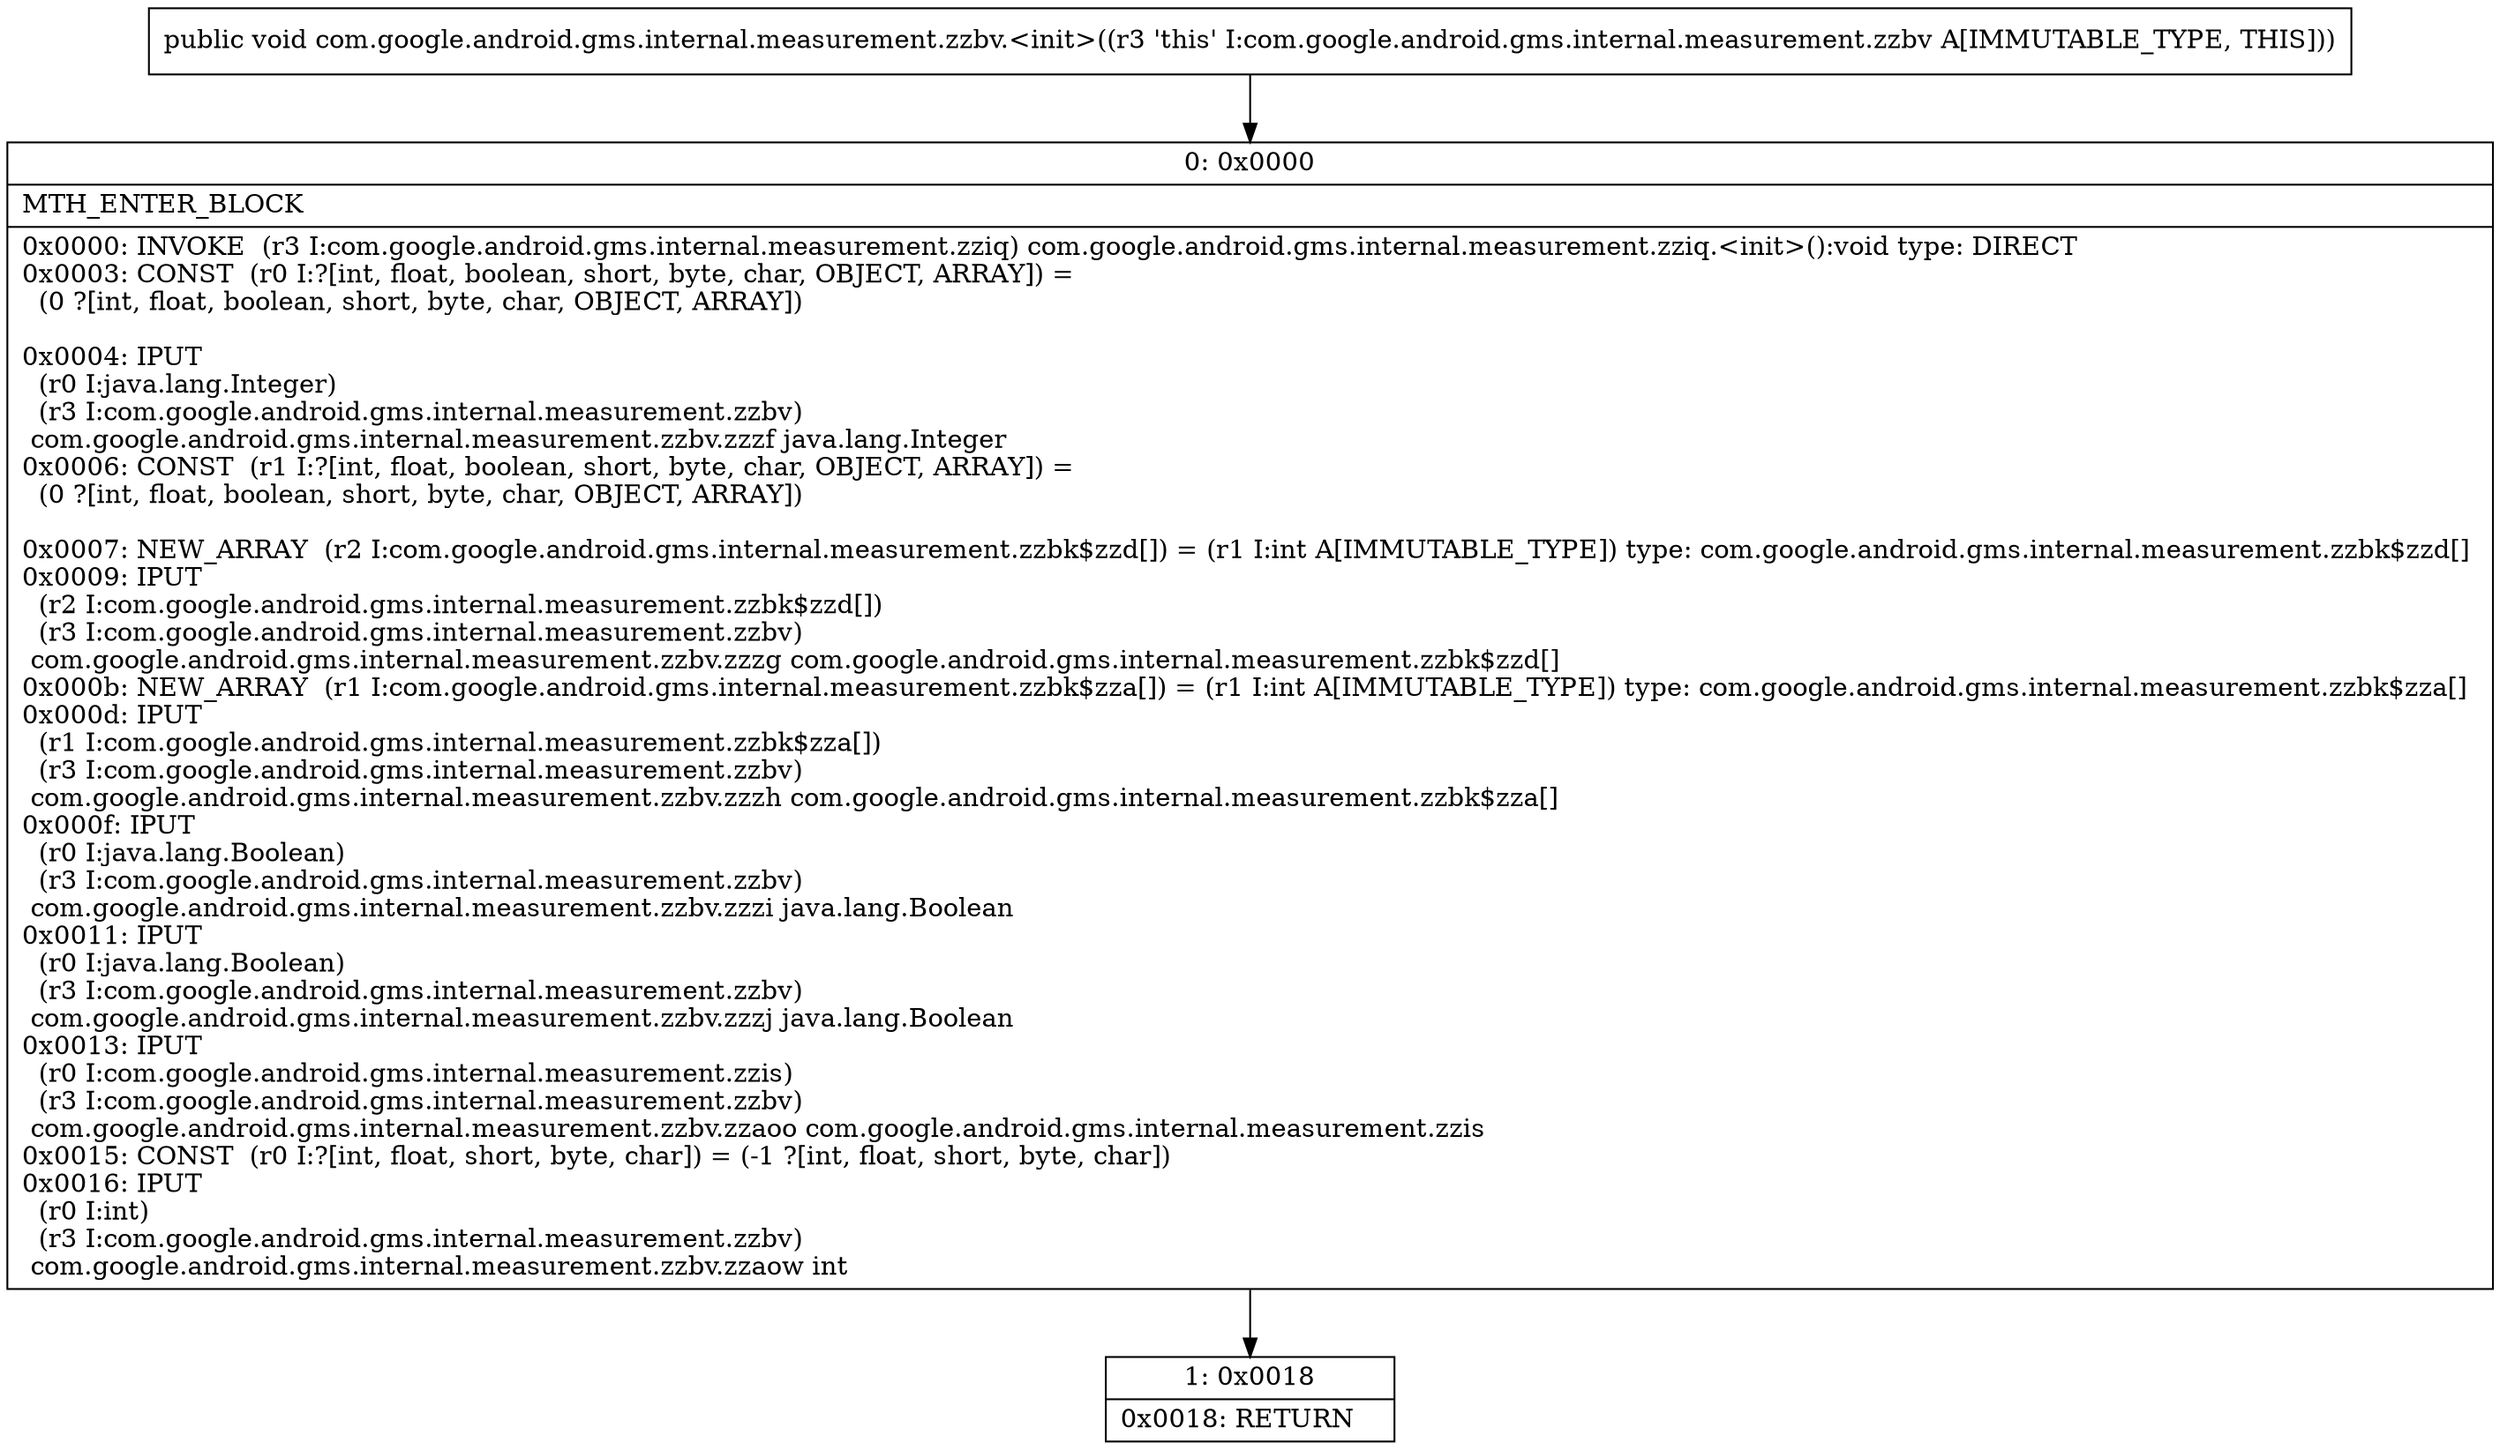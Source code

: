 digraph "CFG forcom.google.android.gms.internal.measurement.zzbv.\<init\>()V" {
Node_0 [shape=record,label="{0\:\ 0x0000|MTH_ENTER_BLOCK\l|0x0000: INVOKE  (r3 I:com.google.android.gms.internal.measurement.zziq) com.google.android.gms.internal.measurement.zziq.\<init\>():void type: DIRECT \l0x0003: CONST  (r0 I:?[int, float, boolean, short, byte, char, OBJECT, ARRAY]) = \l  (0 ?[int, float, boolean, short, byte, char, OBJECT, ARRAY])\l \l0x0004: IPUT  \l  (r0 I:java.lang.Integer)\l  (r3 I:com.google.android.gms.internal.measurement.zzbv)\l com.google.android.gms.internal.measurement.zzbv.zzzf java.lang.Integer \l0x0006: CONST  (r1 I:?[int, float, boolean, short, byte, char, OBJECT, ARRAY]) = \l  (0 ?[int, float, boolean, short, byte, char, OBJECT, ARRAY])\l \l0x0007: NEW_ARRAY  (r2 I:com.google.android.gms.internal.measurement.zzbk$zzd[]) = (r1 I:int A[IMMUTABLE_TYPE]) type: com.google.android.gms.internal.measurement.zzbk$zzd[] \l0x0009: IPUT  \l  (r2 I:com.google.android.gms.internal.measurement.zzbk$zzd[])\l  (r3 I:com.google.android.gms.internal.measurement.zzbv)\l com.google.android.gms.internal.measurement.zzbv.zzzg com.google.android.gms.internal.measurement.zzbk$zzd[] \l0x000b: NEW_ARRAY  (r1 I:com.google.android.gms.internal.measurement.zzbk$zza[]) = (r1 I:int A[IMMUTABLE_TYPE]) type: com.google.android.gms.internal.measurement.zzbk$zza[] \l0x000d: IPUT  \l  (r1 I:com.google.android.gms.internal.measurement.zzbk$zza[])\l  (r3 I:com.google.android.gms.internal.measurement.zzbv)\l com.google.android.gms.internal.measurement.zzbv.zzzh com.google.android.gms.internal.measurement.zzbk$zza[] \l0x000f: IPUT  \l  (r0 I:java.lang.Boolean)\l  (r3 I:com.google.android.gms.internal.measurement.zzbv)\l com.google.android.gms.internal.measurement.zzbv.zzzi java.lang.Boolean \l0x0011: IPUT  \l  (r0 I:java.lang.Boolean)\l  (r3 I:com.google.android.gms.internal.measurement.zzbv)\l com.google.android.gms.internal.measurement.zzbv.zzzj java.lang.Boolean \l0x0013: IPUT  \l  (r0 I:com.google.android.gms.internal.measurement.zzis)\l  (r3 I:com.google.android.gms.internal.measurement.zzbv)\l com.google.android.gms.internal.measurement.zzbv.zzaoo com.google.android.gms.internal.measurement.zzis \l0x0015: CONST  (r0 I:?[int, float, short, byte, char]) = (\-1 ?[int, float, short, byte, char]) \l0x0016: IPUT  \l  (r0 I:int)\l  (r3 I:com.google.android.gms.internal.measurement.zzbv)\l com.google.android.gms.internal.measurement.zzbv.zzaow int \l}"];
Node_1 [shape=record,label="{1\:\ 0x0018|0x0018: RETURN   \l}"];
MethodNode[shape=record,label="{public void com.google.android.gms.internal.measurement.zzbv.\<init\>((r3 'this' I:com.google.android.gms.internal.measurement.zzbv A[IMMUTABLE_TYPE, THIS])) }"];
MethodNode -> Node_0;
Node_0 -> Node_1;
}

